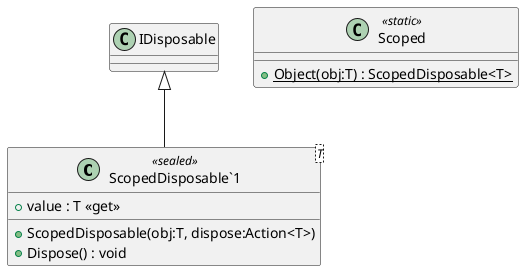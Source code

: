 @startuml
class "ScopedDisposable`1"<T> <<sealed>> {
    + ScopedDisposable(obj:T, dispose:Action<T>)
    + value : T <<get>>
    + Dispose() : void
}
class Scoped <<static>> {
    + {static} Object(obj:T) : ScopedDisposable<T>
}
IDisposable <|-- "ScopedDisposable`1"
@enduml
